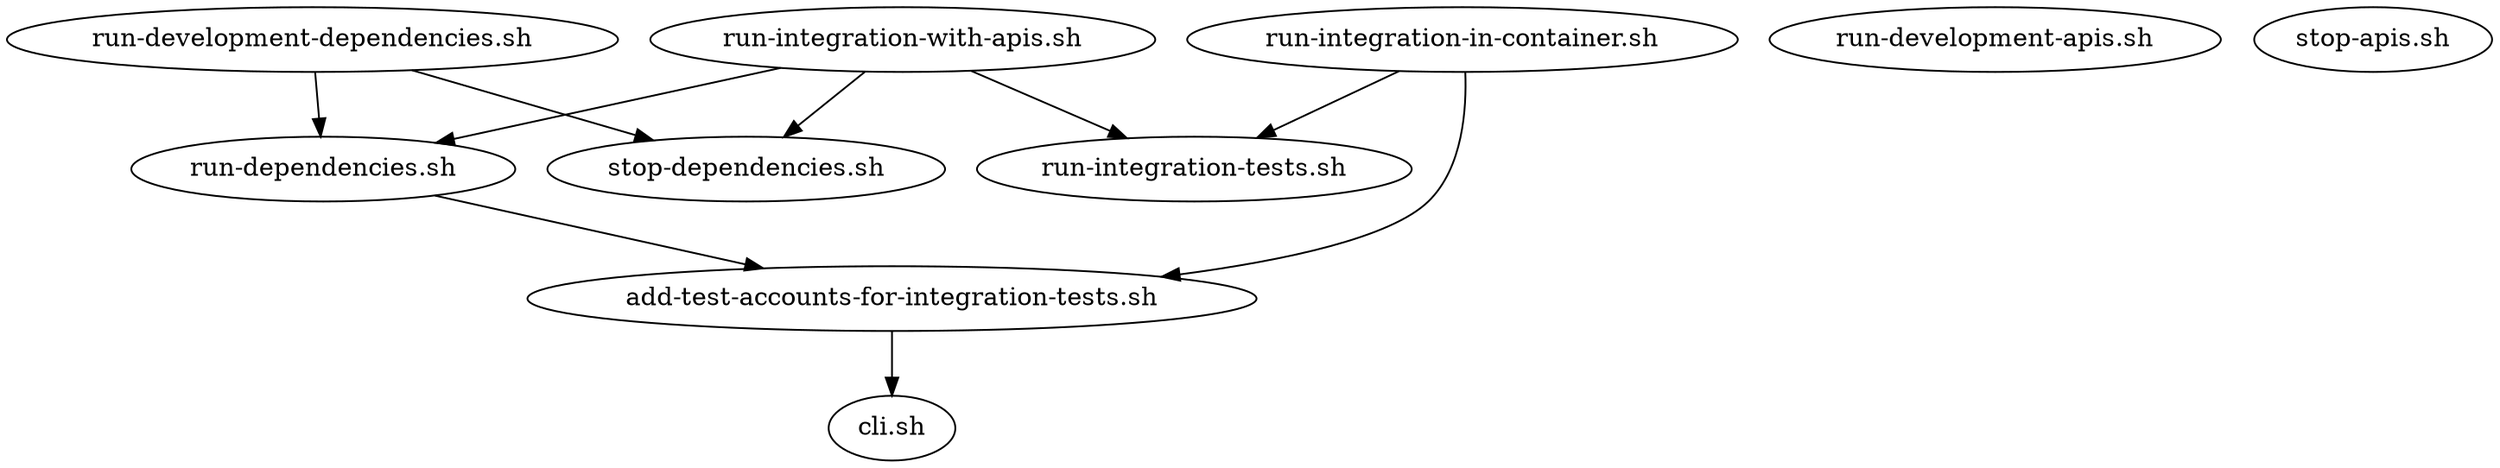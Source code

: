 digraph {
    "add-test-accounts-for-integration-tests.sh";
    "cli.sh";
    "run-dependencies.sh";
    "run-development-apis.sh";
    "run-integration-tests.sh";
    "run-integration-in-container.sh";
    "run-integration-with-apis.sh";
    "stop-apis.sh";

    "add-test-accounts-for-integration-tests.sh" -> "cli.sh";
    "run-dependencies.sh" -> "add-test-accounts-for-integration-tests.sh";
    "run-development-dependencies.sh" -> "run-dependencies.sh";
    "run-development-dependencies.sh" -> "stop-dependencies.sh";
    "run-integration-in-container.sh" -> "add-test-accounts-for-integration-tests.sh";
    "run-integration-in-container.sh" -> "run-integration-tests.sh";
    "run-integration-with-apis.sh" -> "run-dependencies.sh";
    "run-integration-with-apis.sh" -> "stop-dependencies.sh";
    "run-integration-with-apis.sh" -> "run-integration-tests.sh";
}
